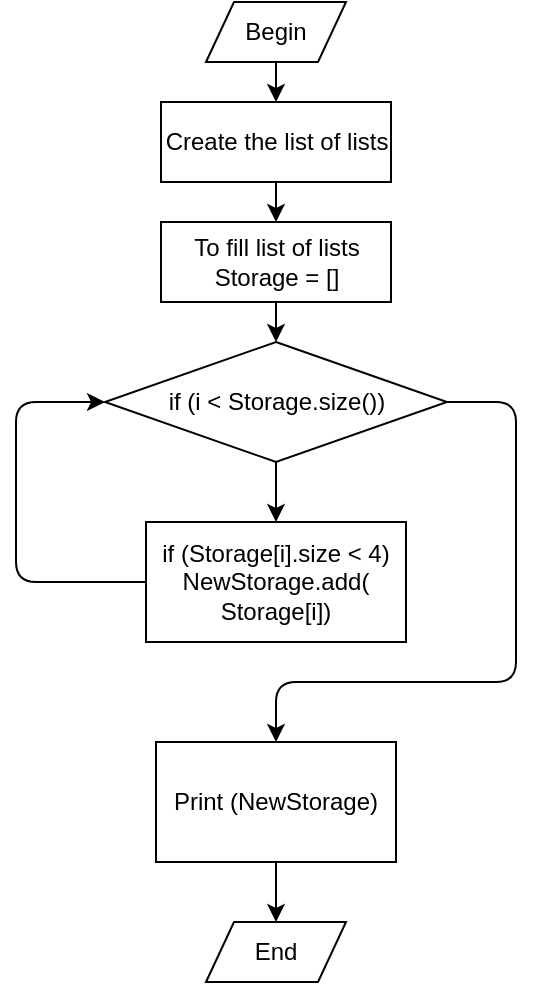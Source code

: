 <mxfile version="12.1.3" pages="1"><diagram id="MbMnkhXbVBQj1dTyol-b" name="Page-1"><mxGraphModel dx="1028" dy="575" grid="1" gridSize="10" guides="1" tooltips="1" connect="1" arrows="1" fold="1" page="1" pageScale="1" pageWidth="827" pageHeight="1169" math="0" shadow="0"><root><mxCell id="0"/><mxCell id="1" parent="0"/><mxCell id="Fd-bcYq1CqM8BsFzYKbz-1" value="Begin" style="shape=parallelogram;perimeter=parallelogramPerimeter;whiteSpace=wrap;html=1;" vertex="1" parent="1"><mxGeometry x="365" y="120" width="70" height="30" as="geometry"/></mxCell><mxCell id="Fd-bcYq1CqM8BsFzYKbz-2" value="Create the list of lists" style="rounded=0;whiteSpace=wrap;html=1;" vertex="1" parent="1"><mxGeometry x="342.5" y="170" width="115" height="40" as="geometry"/></mxCell><mxCell id="Fd-bcYq1CqM8BsFzYKbz-3" value="To fill list of lists Storage = []" style="rounded=0;whiteSpace=wrap;html=1;" vertex="1" parent="1"><mxGeometry x="342.5" y="230" width="115" height="40" as="geometry"/></mxCell><mxCell id="Fd-bcYq1CqM8BsFzYKbz-4" value="if (Storage[i].size &amp;lt; 4)&lt;br&gt;NewStorage.add( Storage[i])" style="rounded=0;whiteSpace=wrap;html=1;" vertex="1" parent="1"><mxGeometry x="335" y="380" width="130" height="60" as="geometry"/></mxCell><mxCell id="Fd-bcYq1CqM8BsFzYKbz-5" value="&lt;span style=&quot;white-space: normal&quot;&gt;if (i &amp;lt; Storage.size())&lt;/span&gt;" style="rhombus;whiteSpace=wrap;html=1;" vertex="1" parent="1"><mxGeometry x="314.5" y="290" width="171" height="60" as="geometry"/></mxCell><mxCell id="Fd-bcYq1CqM8BsFzYKbz-6" value="Print (NewStorage)" style="rounded=0;whiteSpace=wrap;html=1;" vertex="1" parent="1"><mxGeometry x="340" y="490" width="120" height="60" as="geometry"/></mxCell><mxCell id="Fd-bcYq1CqM8BsFzYKbz-7" value="" style="endArrow=classic;html=1;exitX=0.5;exitY=1;exitDx=0;exitDy=0;entryX=0.5;entryY=0;entryDx=0;entryDy=0;" edge="1" parent="1" source="Fd-bcYq1CqM8BsFzYKbz-1" target="Fd-bcYq1CqM8BsFzYKbz-2"><mxGeometry width="50" height="50" relative="1" as="geometry"><mxPoint x="190" y="210" as="sourcePoint"/><mxPoint x="240" y="160" as="targetPoint"/></mxGeometry></mxCell><mxCell id="Fd-bcYq1CqM8BsFzYKbz-8" value="End" style="shape=parallelogram;perimeter=parallelogramPerimeter;whiteSpace=wrap;html=1;" vertex="1" parent="1"><mxGeometry x="365" y="580" width="70" height="30" as="geometry"/></mxCell><mxCell id="Fd-bcYq1CqM8BsFzYKbz-9" value="" style="endArrow=classic;html=1;exitX=0.5;exitY=1;exitDx=0;exitDy=0;entryX=0.5;entryY=0;entryDx=0;entryDy=0;" edge="1" parent="1" source="Fd-bcYq1CqM8BsFzYKbz-2" target="Fd-bcYq1CqM8BsFzYKbz-3"><mxGeometry width="50" height="50" relative="1" as="geometry"><mxPoint x="190" y="230" as="sourcePoint"/><mxPoint x="240" y="180" as="targetPoint"/></mxGeometry></mxCell><mxCell id="Fd-bcYq1CqM8BsFzYKbz-10" value="" style="endArrow=classic;html=1;exitX=0.5;exitY=1;exitDx=0;exitDy=0;entryX=0.5;entryY=0;entryDx=0;entryDy=0;" edge="1" parent="1" source="Fd-bcYq1CqM8BsFzYKbz-3" target="Fd-bcYq1CqM8BsFzYKbz-5"><mxGeometry width="50" height="50" relative="1" as="geometry"><mxPoint x="140" y="340" as="sourcePoint"/><mxPoint x="190" y="290" as="targetPoint"/></mxGeometry></mxCell><mxCell id="Fd-bcYq1CqM8BsFzYKbz-11" value="" style="endArrow=classic;html=1;exitX=0.5;exitY=1;exitDx=0;exitDy=0;entryX=0.5;entryY=0;entryDx=0;entryDy=0;" edge="1" parent="1" source="Fd-bcYq1CqM8BsFzYKbz-5" target="Fd-bcYq1CqM8BsFzYKbz-4"><mxGeometry width="50" height="50" relative="1" as="geometry"><mxPoint x="120" y="400" as="sourcePoint"/><mxPoint x="170" y="350" as="targetPoint"/></mxGeometry></mxCell><mxCell id="Fd-bcYq1CqM8BsFzYKbz-12" value="" style="endArrow=classic;html=1;exitX=0;exitY=0.5;exitDx=0;exitDy=0;entryX=0;entryY=0.5;entryDx=0;entryDy=0;" edge="1" parent="1" source="Fd-bcYq1CqM8BsFzYKbz-4" target="Fd-bcYq1CqM8BsFzYKbz-5"><mxGeometry width="50" height="50" relative="1" as="geometry"><mxPoint x="240" y="430" as="sourcePoint"/><mxPoint x="290" y="380" as="targetPoint"/><Array as="points"><mxPoint x="270" y="410"/><mxPoint x="270" y="320"/></Array></mxGeometry></mxCell><mxCell id="Fd-bcYq1CqM8BsFzYKbz-13" value="" style="endArrow=classic;html=1;exitX=1;exitY=0.5;exitDx=0;exitDy=0;entryX=0.5;entryY=0;entryDx=0;entryDy=0;" edge="1" parent="1" source="Fd-bcYq1CqM8BsFzYKbz-5" target="Fd-bcYq1CqM8BsFzYKbz-6"><mxGeometry width="50" height="50" relative="1" as="geometry"><mxPoint x="520" y="460" as="sourcePoint"/><mxPoint x="570" y="410" as="targetPoint"/><Array as="points"><mxPoint x="520" y="320"/><mxPoint x="520" y="460"/><mxPoint x="400" y="460"/></Array></mxGeometry></mxCell><mxCell id="Fd-bcYq1CqM8BsFzYKbz-14" value="" style="endArrow=classic;html=1;exitX=0.5;exitY=1;exitDx=0;exitDy=0;entryX=0.5;entryY=0;entryDx=0;entryDy=0;" edge="1" parent="1" source="Fd-bcYq1CqM8BsFzYKbz-6" target="Fd-bcYq1CqM8BsFzYKbz-8"><mxGeometry width="50" height="50" relative="1" as="geometry"><mxPoint x="190" y="600" as="sourcePoint"/><mxPoint x="240" y="550" as="targetPoint"/></mxGeometry></mxCell></root></mxGraphModel></diagram></mxfile>